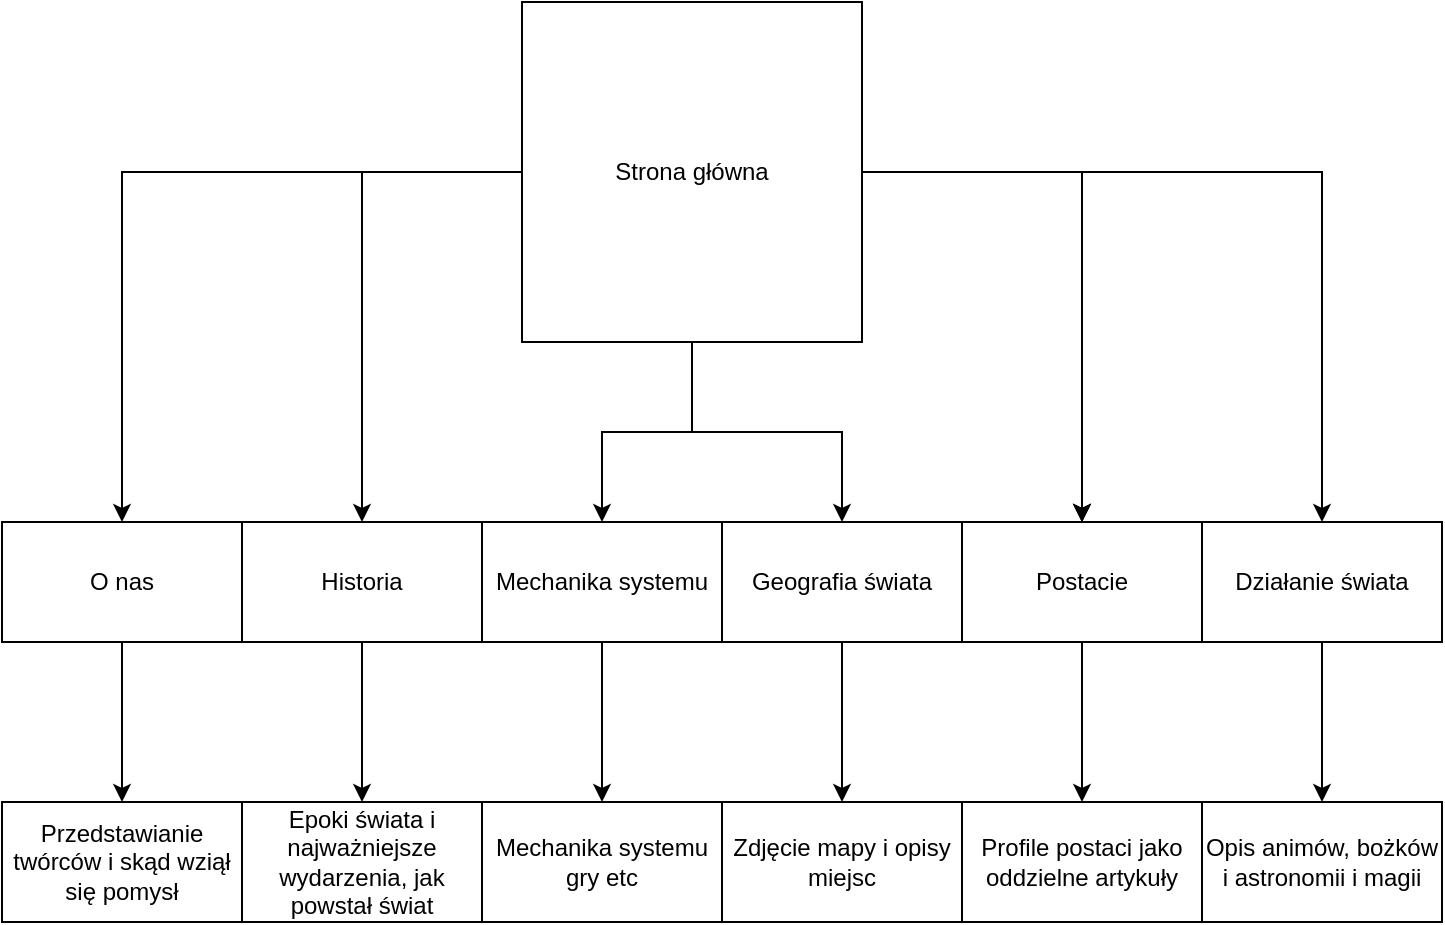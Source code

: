 <mxfile version="24.2.1" type="github">
  <diagram name="Strona-1" id="Zc1JUr2zndU27ROKz5cv">
    <mxGraphModel dx="1393" dy="797" grid="1" gridSize="10" guides="1" tooltips="1" connect="1" arrows="1" fold="1" page="1" pageScale="1" pageWidth="827" pageHeight="1169" math="0" shadow="0">
      <root>
        <mxCell id="0" />
        <mxCell id="1" parent="0" />
        <mxCell id="T8A0C04eZY5rDki9MEHZ-11" value="" style="edgeStyle=orthogonalEdgeStyle;rounded=0;orthogonalLoop=1;jettySize=auto;html=1;" edge="1" parent="1" source="T8A0C04eZY5rDki9MEHZ-1" target="T8A0C04eZY5rDki9MEHZ-10">
          <mxGeometry relative="1" as="geometry" />
        </mxCell>
        <mxCell id="T8A0C04eZY5rDki9MEHZ-13" value="" style="edgeStyle=orthogonalEdgeStyle;rounded=0;orthogonalLoop=1;jettySize=auto;html=1;" edge="1" parent="1" source="T8A0C04eZY5rDki9MEHZ-1" target="T8A0C04eZY5rDki9MEHZ-12">
          <mxGeometry relative="1" as="geometry" />
        </mxCell>
        <mxCell id="T8A0C04eZY5rDki9MEHZ-15" value="" style="edgeStyle=orthogonalEdgeStyle;rounded=0;orthogonalLoop=1;jettySize=auto;html=1;" edge="1" parent="1" source="T8A0C04eZY5rDki9MEHZ-1" target="T8A0C04eZY5rDki9MEHZ-12">
          <mxGeometry relative="1" as="geometry" />
        </mxCell>
        <mxCell id="T8A0C04eZY5rDki9MEHZ-17" value="" style="edgeStyle=orthogonalEdgeStyle;rounded=0;orthogonalLoop=1;jettySize=auto;html=1;" edge="1" parent="1" source="T8A0C04eZY5rDki9MEHZ-1" target="T8A0C04eZY5rDki9MEHZ-16">
          <mxGeometry relative="1" as="geometry" />
        </mxCell>
        <mxCell id="T8A0C04eZY5rDki9MEHZ-18" value="" style="edgeStyle=orthogonalEdgeStyle;rounded=0;orthogonalLoop=1;jettySize=auto;html=1;" edge="1" parent="1" source="T8A0C04eZY5rDki9MEHZ-1" target="T8A0C04eZY5rDki9MEHZ-12">
          <mxGeometry relative="1" as="geometry" />
        </mxCell>
        <mxCell id="T8A0C04eZY5rDki9MEHZ-20" value="" style="edgeStyle=orthogonalEdgeStyle;rounded=0;orthogonalLoop=1;jettySize=auto;html=1;" edge="1" parent="1" source="T8A0C04eZY5rDki9MEHZ-1" target="T8A0C04eZY5rDki9MEHZ-19">
          <mxGeometry relative="1" as="geometry" />
        </mxCell>
        <mxCell id="T8A0C04eZY5rDki9MEHZ-22" value="" style="edgeStyle=orthogonalEdgeStyle;rounded=0;orthogonalLoop=1;jettySize=auto;html=1;" edge="1" parent="1" source="T8A0C04eZY5rDki9MEHZ-1" target="T8A0C04eZY5rDki9MEHZ-21">
          <mxGeometry relative="1" as="geometry" />
        </mxCell>
        <mxCell id="T8A0C04eZY5rDki9MEHZ-24" value="" style="edgeStyle=orthogonalEdgeStyle;rounded=0;orthogonalLoop=1;jettySize=auto;html=1;" edge="1" parent="1" source="T8A0C04eZY5rDki9MEHZ-1" target="T8A0C04eZY5rDki9MEHZ-23">
          <mxGeometry relative="1" as="geometry" />
        </mxCell>
        <mxCell id="T8A0C04eZY5rDki9MEHZ-1" value="Strona główna" style="whiteSpace=wrap;html=1;aspect=fixed;" vertex="1" parent="1">
          <mxGeometry x="300" y="60" width="170" height="170" as="geometry" />
        </mxCell>
        <mxCell id="T8A0C04eZY5rDki9MEHZ-26" value="" style="edgeStyle=orthogonalEdgeStyle;rounded=0;orthogonalLoop=1;jettySize=auto;html=1;" edge="1" parent="1" source="T8A0C04eZY5rDki9MEHZ-10" target="T8A0C04eZY5rDki9MEHZ-25">
          <mxGeometry relative="1" as="geometry" />
        </mxCell>
        <mxCell id="T8A0C04eZY5rDki9MEHZ-10" value="O nas" style="whiteSpace=wrap;html=1;" vertex="1" parent="1">
          <mxGeometry x="40" y="320" width="120" height="60" as="geometry" />
        </mxCell>
        <mxCell id="T8A0C04eZY5rDki9MEHZ-34" value="" style="edgeStyle=orthogonalEdgeStyle;rounded=0;orthogonalLoop=1;jettySize=auto;html=1;" edge="1" parent="1" source="T8A0C04eZY5rDki9MEHZ-12" target="T8A0C04eZY5rDki9MEHZ-33">
          <mxGeometry relative="1" as="geometry" />
        </mxCell>
        <mxCell id="T8A0C04eZY5rDki9MEHZ-12" value="Postacie" style="whiteSpace=wrap;html=1;" vertex="1" parent="1">
          <mxGeometry x="520" y="320" width="120" height="60" as="geometry" />
        </mxCell>
        <mxCell id="T8A0C04eZY5rDki9MEHZ-28" value="" style="edgeStyle=orthogonalEdgeStyle;rounded=0;orthogonalLoop=1;jettySize=auto;html=1;" edge="1" parent="1" source="T8A0C04eZY5rDki9MEHZ-16" target="T8A0C04eZY5rDki9MEHZ-27">
          <mxGeometry relative="1" as="geometry" />
        </mxCell>
        <mxCell id="T8A0C04eZY5rDki9MEHZ-16" value="Historia" style="whiteSpace=wrap;html=1;" vertex="1" parent="1">
          <mxGeometry x="160" y="320" width="120" height="60" as="geometry" />
        </mxCell>
        <mxCell id="T8A0C04eZY5rDki9MEHZ-36" value="" style="edgeStyle=orthogonalEdgeStyle;rounded=0;orthogonalLoop=1;jettySize=auto;html=1;" edge="1" parent="1" source="T8A0C04eZY5rDki9MEHZ-19" target="T8A0C04eZY5rDki9MEHZ-35">
          <mxGeometry relative="1" as="geometry" />
        </mxCell>
        <mxCell id="T8A0C04eZY5rDki9MEHZ-19" value="Działanie świata" style="whiteSpace=wrap;html=1;" vertex="1" parent="1">
          <mxGeometry x="640" y="320" width="120" height="60" as="geometry" />
        </mxCell>
        <mxCell id="T8A0C04eZY5rDki9MEHZ-30" value="" style="edgeStyle=orthogonalEdgeStyle;rounded=0;orthogonalLoop=1;jettySize=auto;html=1;" edge="1" parent="1" source="T8A0C04eZY5rDki9MEHZ-21" target="T8A0C04eZY5rDki9MEHZ-29">
          <mxGeometry relative="1" as="geometry" />
        </mxCell>
        <mxCell id="T8A0C04eZY5rDki9MEHZ-21" value="Mechanika systemu" style="whiteSpace=wrap;html=1;" vertex="1" parent="1">
          <mxGeometry x="280" y="320" width="120" height="60" as="geometry" />
        </mxCell>
        <mxCell id="T8A0C04eZY5rDki9MEHZ-32" value="" style="edgeStyle=orthogonalEdgeStyle;rounded=0;orthogonalLoop=1;jettySize=auto;html=1;" edge="1" parent="1" source="T8A0C04eZY5rDki9MEHZ-23" target="T8A0C04eZY5rDki9MEHZ-31">
          <mxGeometry relative="1" as="geometry" />
        </mxCell>
        <mxCell id="T8A0C04eZY5rDki9MEHZ-23" value="Geografia świata" style="whiteSpace=wrap;html=1;" vertex="1" parent="1">
          <mxGeometry x="400" y="320" width="120" height="60" as="geometry" />
        </mxCell>
        <mxCell id="T8A0C04eZY5rDki9MEHZ-25" value="Przedstawianie twórców i skąd wziął się pomysł" style="whiteSpace=wrap;html=1;" vertex="1" parent="1">
          <mxGeometry x="40" y="460" width="120" height="60" as="geometry" />
        </mxCell>
        <mxCell id="T8A0C04eZY5rDki9MEHZ-27" value="Epoki świata i najważniejsze wydarzenia, jak powstał świat" style="whiteSpace=wrap;html=1;" vertex="1" parent="1">
          <mxGeometry x="160" y="460" width="120" height="60" as="geometry" />
        </mxCell>
        <mxCell id="T8A0C04eZY5rDki9MEHZ-29" value="Mechanika systemu gry etc" style="whiteSpace=wrap;html=1;" vertex="1" parent="1">
          <mxGeometry x="280" y="460" width="120" height="60" as="geometry" />
        </mxCell>
        <mxCell id="T8A0C04eZY5rDki9MEHZ-31" value="Zdjęcie mapy i opisy miejsc" style="whiteSpace=wrap;html=1;" vertex="1" parent="1">
          <mxGeometry x="400" y="460" width="120" height="60" as="geometry" />
        </mxCell>
        <mxCell id="T8A0C04eZY5rDki9MEHZ-33" value="Profile postaci jako oddzielne artykuły" style="whiteSpace=wrap;html=1;" vertex="1" parent="1">
          <mxGeometry x="520" y="460" width="120" height="60" as="geometry" />
        </mxCell>
        <mxCell id="T8A0C04eZY5rDki9MEHZ-35" value="Opis animów, bożków i astronomii i magii" style="whiteSpace=wrap;html=1;" vertex="1" parent="1">
          <mxGeometry x="640" y="460" width="120" height="60" as="geometry" />
        </mxCell>
      </root>
    </mxGraphModel>
  </diagram>
</mxfile>
